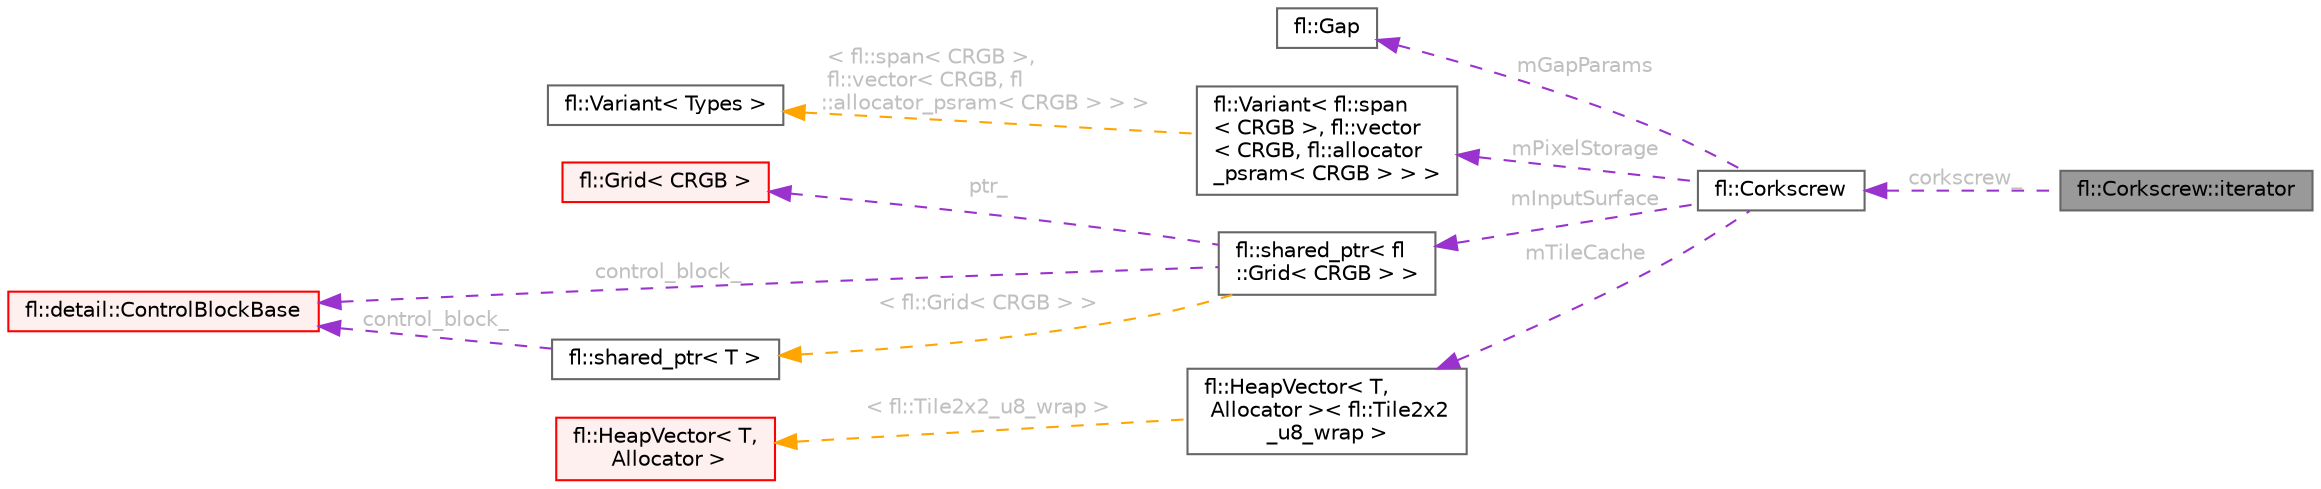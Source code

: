 digraph "fl::Corkscrew::iterator"
{
 // INTERACTIVE_SVG=YES
 // LATEX_PDF_SIZE
  bgcolor="transparent";
  edge [fontname=Helvetica,fontsize=10,labelfontname=Helvetica,labelfontsize=10];
  node [fontname=Helvetica,fontsize=10,shape=box,height=0.2,width=0.4];
  rankdir="LR";
  Node1 [id="Node000001",label="fl::Corkscrew::iterator",height=0.2,width=0.4,color="gray40", fillcolor="grey60", style="filled", fontcolor="black",tooltip=" "];
  Node2 -> Node1 [id="edge1_Node000001_Node000002",dir="back",color="darkorchid3",style="dashed",tooltip=" ",label=" corkscrew_",fontcolor="grey" ];
  Node2 [id="Node000002",label="fl::Corkscrew",height=0.2,width=0.4,color="gray40", fillcolor="white", style="filled",URL="$dc/d82/classfl_1_1_corkscrew.html",tooltip=" "];
  Node3 -> Node2 [id="edge2_Node000002_Node000003",dir="back",color="darkorchid3",style="dashed",tooltip=" ",label=" mGapParams",fontcolor="grey" ];
  Node3 [id="Node000003",label="fl::Gap",height=0.2,width=0.4,color="gray40", fillcolor="white", style="filled",URL="$dd/deb/structfl_1_1_gap.html",tooltip="Struct representing gap parameters for corkscrew mapping."];
  Node4 -> Node2 [id="edge3_Node000002_Node000004",dir="back",color="darkorchid3",style="dashed",tooltip=" ",label=" mPixelStorage",fontcolor="grey" ];
  Node4 [id="Node000004",label="fl::Variant\< fl::span\l\< CRGB \>, fl::vector\l\< CRGB, fl::allocator\l_psram\< CRGB \> \> \>",height=0.2,width=0.4,color="gray40", fillcolor="white", style="filled",URL="$de/d60/classfl_1_1_variant.html",tooltip=" "];
  Node5 -> Node4 [id="edge4_Node000004_Node000005",dir="back",color="orange",style="dashed",tooltip=" ",label=" \< fl::span\< CRGB \>,\l fl::vector\< CRGB, fl\l::allocator_psram\< CRGB \> \> \>",fontcolor="grey" ];
  Node5 [id="Node000005",label="fl::Variant\< Types \>",height=0.2,width=0.4,color="gray40", fillcolor="white", style="filled",URL="$de/d60/classfl_1_1_variant.html",tooltip=" "];
  Node6 -> Node2 [id="edge5_Node000002_Node000006",dir="back",color="darkorchid3",style="dashed",tooltip=" ",label=" mInputSurface",fontcolor="grey" ];
  Node6 [id="Node000006",label="fl::shared_ptr\< fl\l::Grid\< CRGB \> \>",height=0.2,width=0.4,color="gray40", fillcolor="white", style="filled",URL="$d1/d74/classfl_1_1shared__ptr.html",tooltip=" "];
  Node7 -> Node6 [id="edge6_Node000006_Node000007",dir="back",color="darkorchid3",style="dashed",tooltip=" ",label=" ptr_",fontcolor="grey" ];
  Node7 [id="Node000007",label="fl::Grid\< CRGB \>",height=0.2,width=0.4,color="red", fillcolor="#FFF0F0", style="filled",URL="$d1/db9/classfl_1_1_grid.html",tooltip=" "];
  Node18 -> Node6 [id="edge7_Node000006_Node000018",dir="back",color="darkorchid3",style="dashed",tooltip=" ",label=" control_block_",fontcolor="grey" ];
  Node18 [id="Node000018",label="fl::detail::ControlBlockBase",height=0.2,width=0.4,color="red", fillcolor="#FFF0F0", style="filled",URL="$d4/dc0/structfl_1_1detail_1_1_control_block_base.html",tooltip=" "];
  Node21 -> Node6 [id="edge8_Node000006_Node000021",dir="back",color="orange",style="dashed",tooltip=" ",label=" \< fl::Grid\< CRGB \> \>",fontcolor="grey" ];
  Node21 [id="Node000021",label="fl::shared_ptr\< T \>",height=0.2,width=0.4,color="gray40", fillcolor="white", style="filled",URL="$d1/d74/classfl_1_1shared__ptr.html",tooltip=" "];
  Node18 -> Node21 [id="edge9_Node000021_Node000018",dir="back",color="darkorchid3",style="dashed",tooltip=" ",label=" control_block_",fontcolor="grey" ];
  Node22 -> Node2 [id="edge10_Node000002_Node000022",dir="back",color="darkorchid3",style="dashed",tooltip=" ",label=" mTileCache",fontcolor="grey" ];
  Node22 [id="Node000022",label="fl::HeapVector\< T,\l Allocator \>\< fl::Tile2x2\l_u8_wrap \>",height=0.2,width=0.4,color="gray40", fillcolor="white", style="filled",URL="$db/ddd/classfl_1_1_heap_vector.html",tooltip=" "];
  Node9 -> Node22 [id="edge11_Node000022_Node000009",dir="back",color="orange",style="dashed",tooltip=" ",label=" \< fl::Tile2x2_u8_wrap \>",fontcolor="grey" ];
  Node9 [id="Node000009",label="fl::HeapVector\< T,\l Allocator \>",height=0.2,width=0.4,color="red", fillcolor="#FFF0F0", style="filled",URL="$db/ddd/classfl_1_1_heap_vector.html",tooltip=" "];
}

